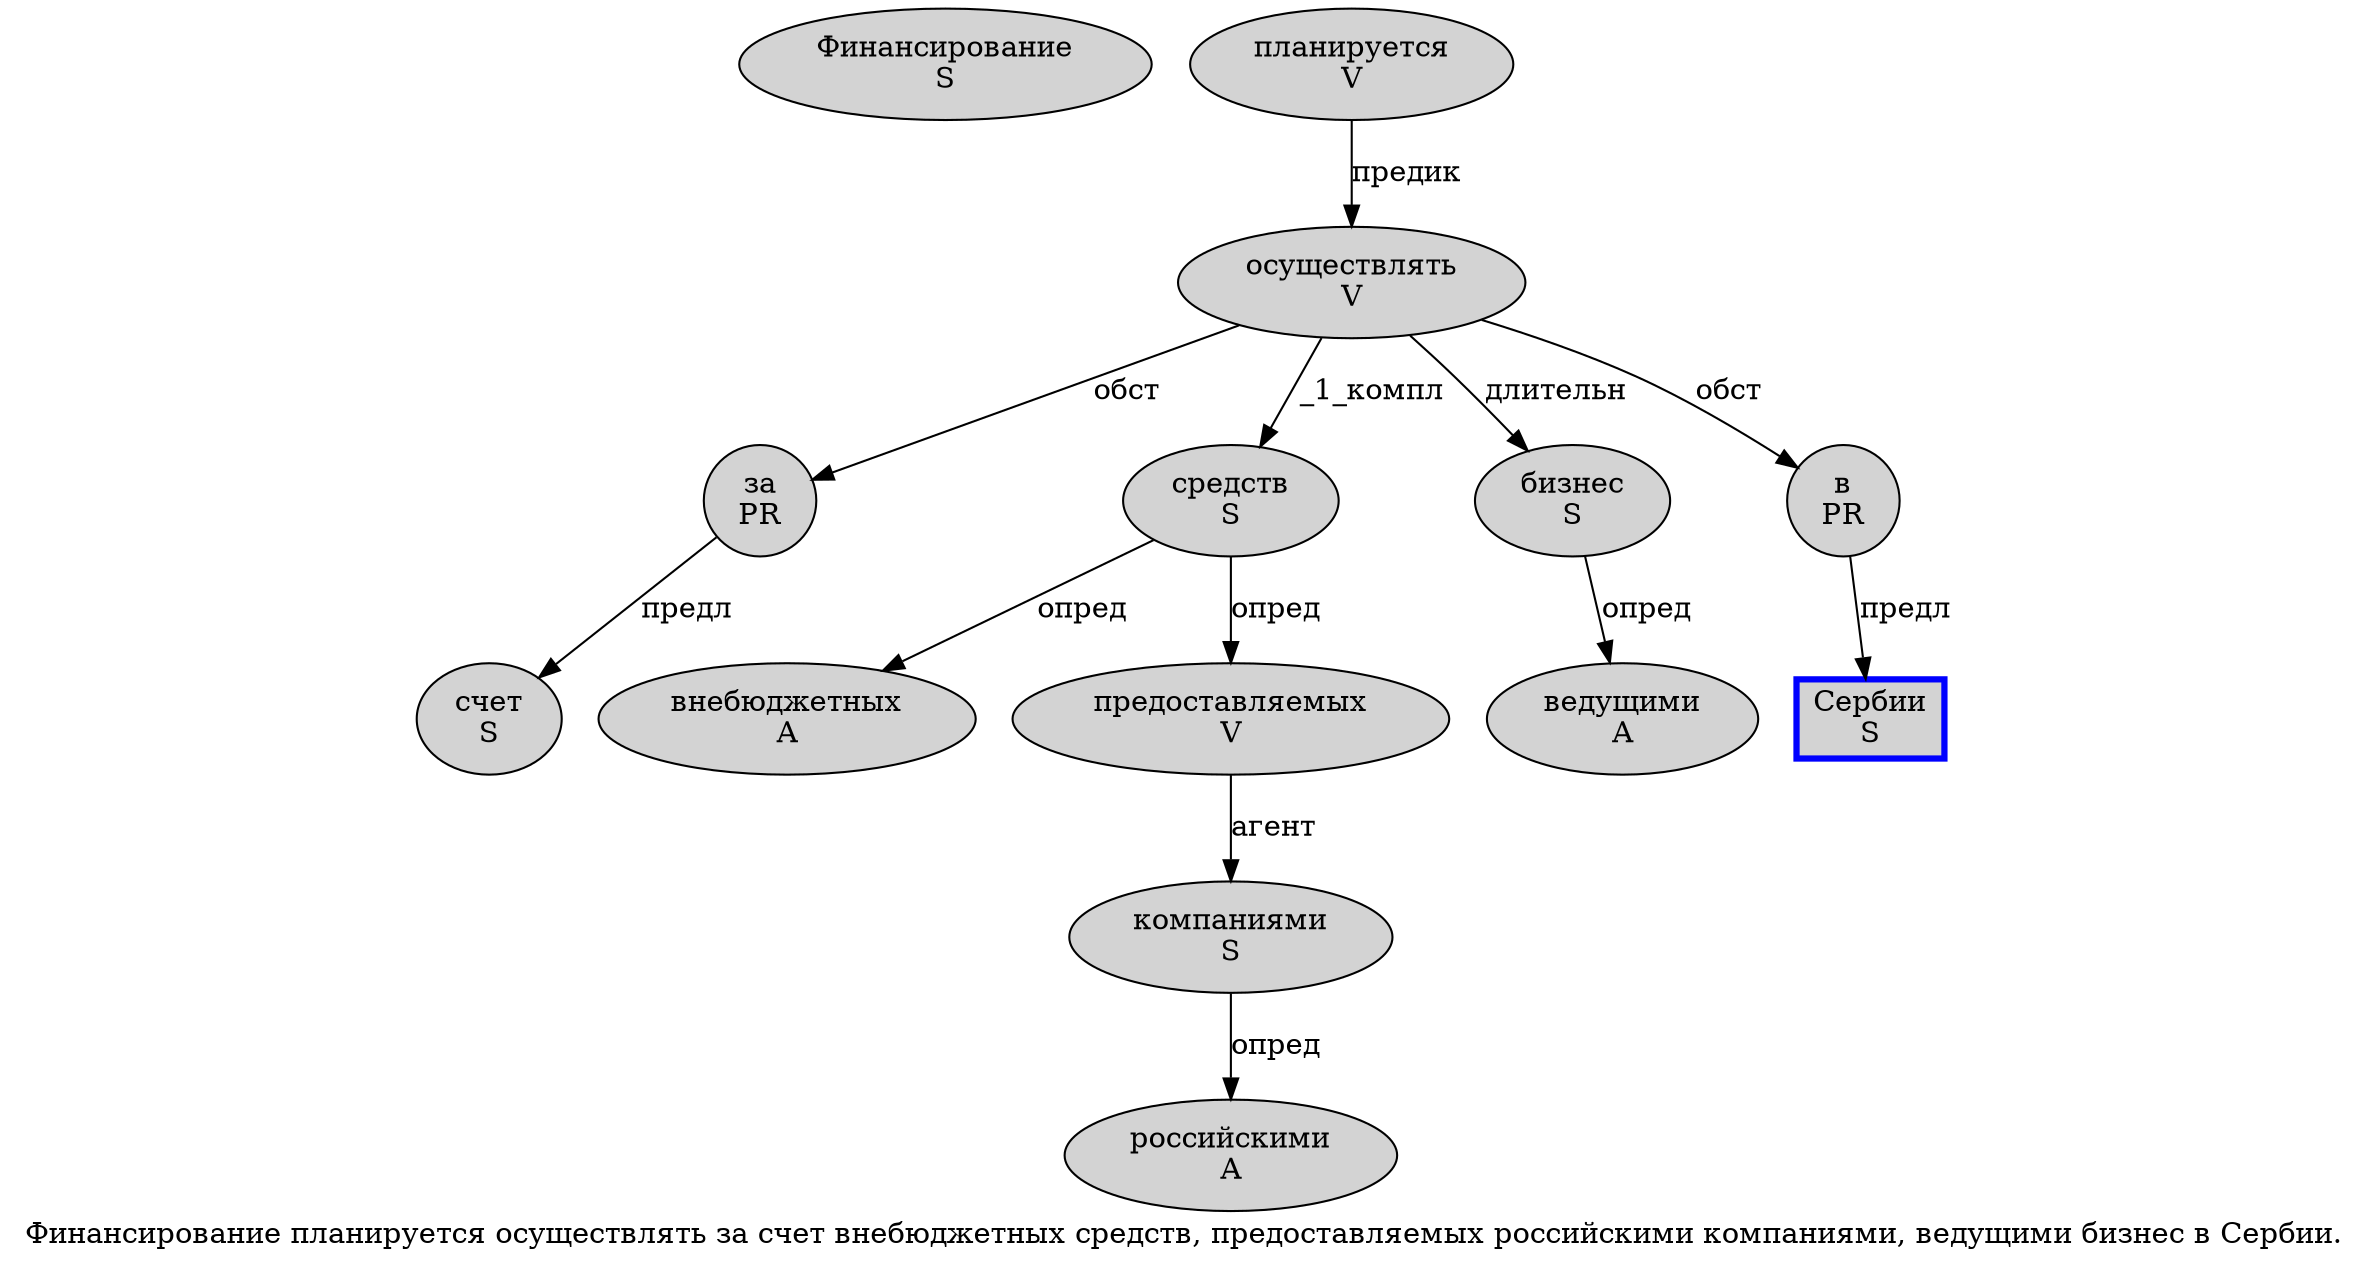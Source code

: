digraph SENTENCE_767 {
	graph [label="Финансирование планируется осуществлять за счет внебюджетных средств, предоставляемых российскими компаниями, ведущими бизнес в Сербии."]
	node [style=filled]
		0 [label="Финансирование
S" color="" fillcolor=lightgray penwidth=1 shape=ellipse]
		1 [label="планируется
V" color="" fillcolor=lightgray penwidth=1 shape=ellipse]
		2 [label="осуществлять
V" color="" fillcolor=lightgray penwidth=1 shape=ellipse]
		3 [label="за
PR" color="" fillcolor=lightgray penwidth=1 shape=ellipse]
		4 [label="счет
S" color="" fillcolor=lightgray penwidth=1 shape=ellipse]
		5 [label="внебюджетных
A" color="" fillcolor=lightgray penwidth=1 shape=ellipse]
		6 [label="средств
S" color="" fillcolor=lightgray penwidth=1 shape=ellipse]
		8 [label="предоставляемых
V" color="" fillcolor=lightgray penwidth=1 shape=ellipse]
		9 [label="российскими
A" color="" fillcolor=lightgray penwidth=1 shape=ellipse]
		10 [label="компаниями
S" color="" fillcolor=lightgray penwidth=1 shape=ellipse]
		12 [label="ведущими
A" color="" fillcolor=lightgray penwidth=1 shape=ellipse]
		13 [label="бизнес
S" color="" fillcolor=lightgray penwidth=1 shape=ellipse]
		14 [label="в
PR" color="" fillcolor=lightgray penwidth=1 shape=ellipse]
		15 [label="Сербии
S" color=blue fillcolor=lightgray penwidth=3 shape=box]
			13 -> 12 [label="опред"]
			3 -> 4 [label="предл"]
			1 -> 2 [label="предик"]
			14 -> 15 [label="предл"]
			2 -> 3 [label="обст"]
			2 -> 6 [label="_1_компл"]
			2 -> 13 [label="длительн"]
			2 -> 14 [label="обст"]
			8 -> 10 [label="агент"]
			10 -> 9 [label="опред"]
			6 -> 5 [label="опред"]
			6 -> 8 [label="опред"]
}